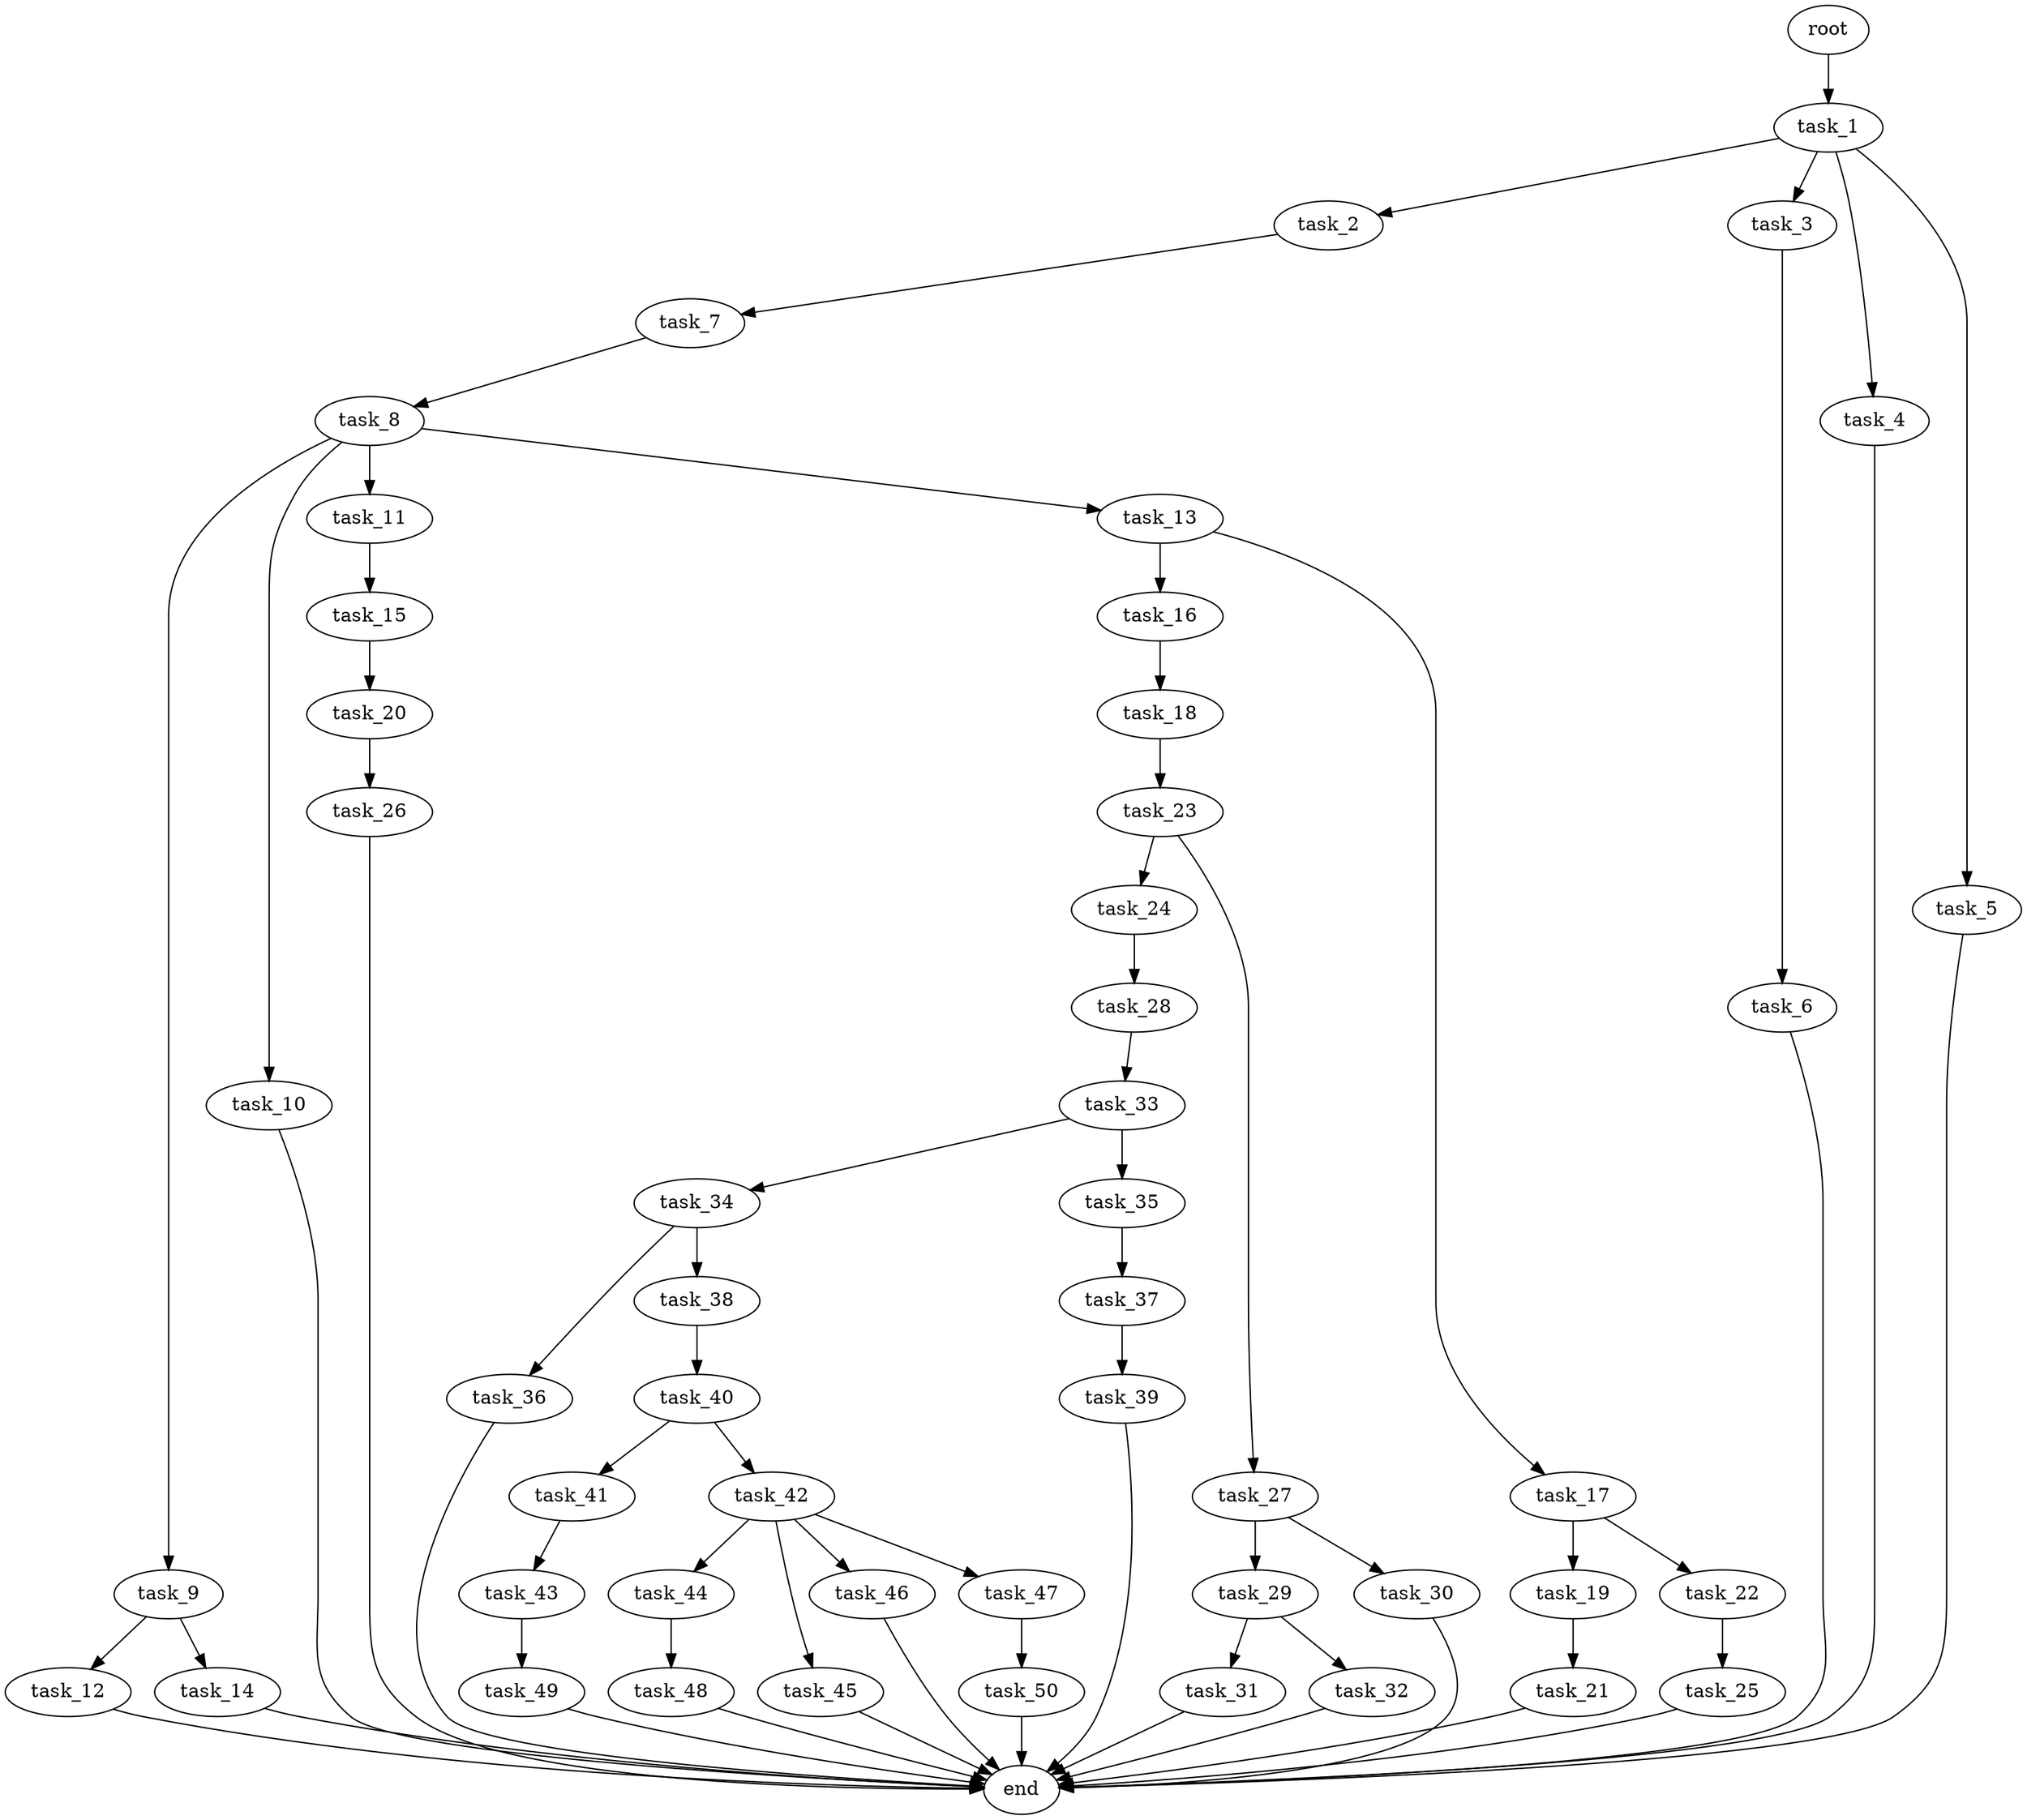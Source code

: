 digraph G {
  root [size="0.000000e+00"];
  task_1 [size="9.239242e+09"];
  task_2 [size="3.894912e+09"];
  task_3 [size="5.369060e+08"];
  task_4 [size="4.800566e+08"];
  task_5 [size="8.029634e+08"];
  task_6 [size="9.584242e+09"];
  task_7 [size="8.190348e+09"];
  task_8 [size="6.672556e+09"];
  task_9 [size="7.498709e+09"];
  task_10 [size="8.325587e+08"];
  task_11 [size="3.267703e+09"];
  task_12 [size="7.389220e+08"];
  task_13 [size="7.050615e+08"];
  task_14 [size="5.854613e+09"];
  task_15 [size="1.926072e+09"];
  task_16 [size="2.579972e+09"];
  task_17 [size="2.524532e+09"];
  task_18 [size="7.713389e+09"];
  task_19 [size="6.235243e+09"];
  task_20 [size="5.143186e+09"];
  task_21 [size="1.394011e+09"];
  task_22 [size="8.781126e+08"];
  task_23 [size="2.310650e+09"];
  task_24 [size="4.697409e+08"];
  task_25 [size="7.398930e+09"];
  task_26 [size="5.120426e+09"];
  task_27 [size="6.551830e+09"];
  task_28 [size="1.932980e+09"];
  task_29 [size="8.537091e+09"];
  task_30 [size="6.660428e+09"];
  task_31 [size="3.755304e+09"];
  task_32 [size="5.730034e+09"];
  task_33 [size="5.132886e+08"];
  task_34 [size="6.804312e+09"];
  task_35 [size="9.501168e+09"];
  task_36 [size="9.132142e+09"];
  task_37 [size="8.199366e+09"];
  task_38 [size="8.527121e+09"];
  task_39 [size="4.781235e+09"];
  task_40 [size="1.967225e+09"];
  task_41 [size="9.321745e+09"];
  task_42 [size="7.366901e+08"];
  task_43 [size="2.637697e+09"];
  task_44 [size="2.624731e+09"];
  task_45 [size="1.249564e+09"];
  task_46 [size="6.763014e+09"];
  task_47 [size="9.439411e+09"];
  task_48 [size="4.662572e+09"];
  task_49 [size="6.281342e+09"];
  task_50 [size="6.281668e+09"];
  end [size="0.000000e+00"];

  root -> task_1 [size="1.000000e-12"];
  task_1 -> task_2 [size="3.894912e+08"];
  task_1 -> task_3 [size="5.369060e+07"];
  task_1 -> task_4 [size="4.800566e+07"];
  task_1 -> task_5 [size="8.029634e+07"];
  task_2 -> task_7 [size="8.190348e+08"];
  task_3 -> task_6 [size="9.584242e+08"];
  task_4 -> end [size="1.000000e-12"];
  task_5 -> end [size="1.000000e-12"];
  task_6 -> end [size="1.000000e-12"];
  task_7 -> task_8 [size="6.672556e+08"];
  task_8 -> task_9 [size="7.498709e+08"];
  task_8 -> task_10 [size="8.325587e+07"];
  task_8 -> task_11 [size="3.267703e+08"];
  task_8 -> task_13 [size="7.050615e+07"];
  task_9 -> task_12 [size="7.389220e+07"];
  task_9 -> task_14 [size="5.854613e+08"];
  task_10 -> end [size="1.000000e-12"];
  task_11 -> task_15 [size="1.926072e+08"];
  task_12 -> end [size="1.000000e-12"];
  task_13 -> task_16 [size="2.579972e+08"];
  task_13 -> task_17 [size="2.524532e+08"];
  task_14 -> end [size="1.000000e-12"];
  task_15 -> task_20 [size="5.143186e+08"];
  task_16 -> task_18 [size="7.713389e+08"];
  task_17 -> task_19 [size="6.235243e+08"];
  task_17 -> task_22 [size="8.781126e+07"];
  task_18 -> task_23 [size="2.310650e+08"];
  task_19 -> task_21 [size="1.394011e+08"];
  task_20 -> task_26 [size="5.120426e+08"];
  task_21 -> end [size="1.000000e-12"];
  task_22 -> task_25 [size="7.398930e+08"];
  task_23 -> task_24 [size="4.697409e+07"];
  task_23 -> task_27 [size="6.551830e+08"];
  task_24 -> task_28 [size="1.932980e+08"];
  task_25 -> end [size="1.000000e-12"];
  task_26 -> end [size="1.000000e-12"];
  task_27 -> task_29 [size="8.537091e+08"];
  task_27 -> task_30 [size="6.660428e+08"];
  task_28 -> task_33 [size="5.132886e+07"];
  task_29 -> task_31 [size="3.755304e+08"];
  task_29 -> task_32 [size="5.730034e+08"];
  task_30 -> end [size="1.000000e-12"];
  task_31 -> end [size="1.000000e-12"];
  task_32 -> end [size="1.000000e-12"];
  task_33 -> task_34 [size="6.804312e+08"];
  task_33 -> task_35 [size="9.501168e+08"];
  task_34 -> task_36 [size="9.132142e+08"];
  task_34 -> task_38 [size="8.527121e+08"];
  task_35 -> task_37 [size="8.199366e+08"];
  task_36 -> end [size="1.000000e-12"];
  task_37 -> task_39 [size="4.781235e+08"];
  task_38 -> task_40 [size="1.967225e+08"];
  task_39 -> end [size="1.000000e-12"];
  task_40 -> task_41 [size="9.321745e+08"];
  task_40 -> task_42 [size="7.366901e+07"];
  task_41 -> task_43 [size="2.637697e+08"];
  task_42 -> task_44 [size="2.624731e+08"];
  task_42 -> task_45 [size="1.249564e+08"];
  task_42 -> task_46 [size="6.763014e+08"];
  task_42 -> task_47 [size="9.439411e+08"];
  task_43 -> task_49 [size="6.281342e+08"];
  task_44 -> task_48 [size="4.662572e+08"];
  task_45 -> end [size="1.000000e-12"];
  task_46 -> end [size="1.000000e-12"];
  task_47 -> task_50 [size="6.281668e+08"];
  task_48 -> end [size="1.000000e-12"];
  task_49 -> end [size="1.000000e-12"];
  task_50 -> end [size="1.000000e-12"];
}
